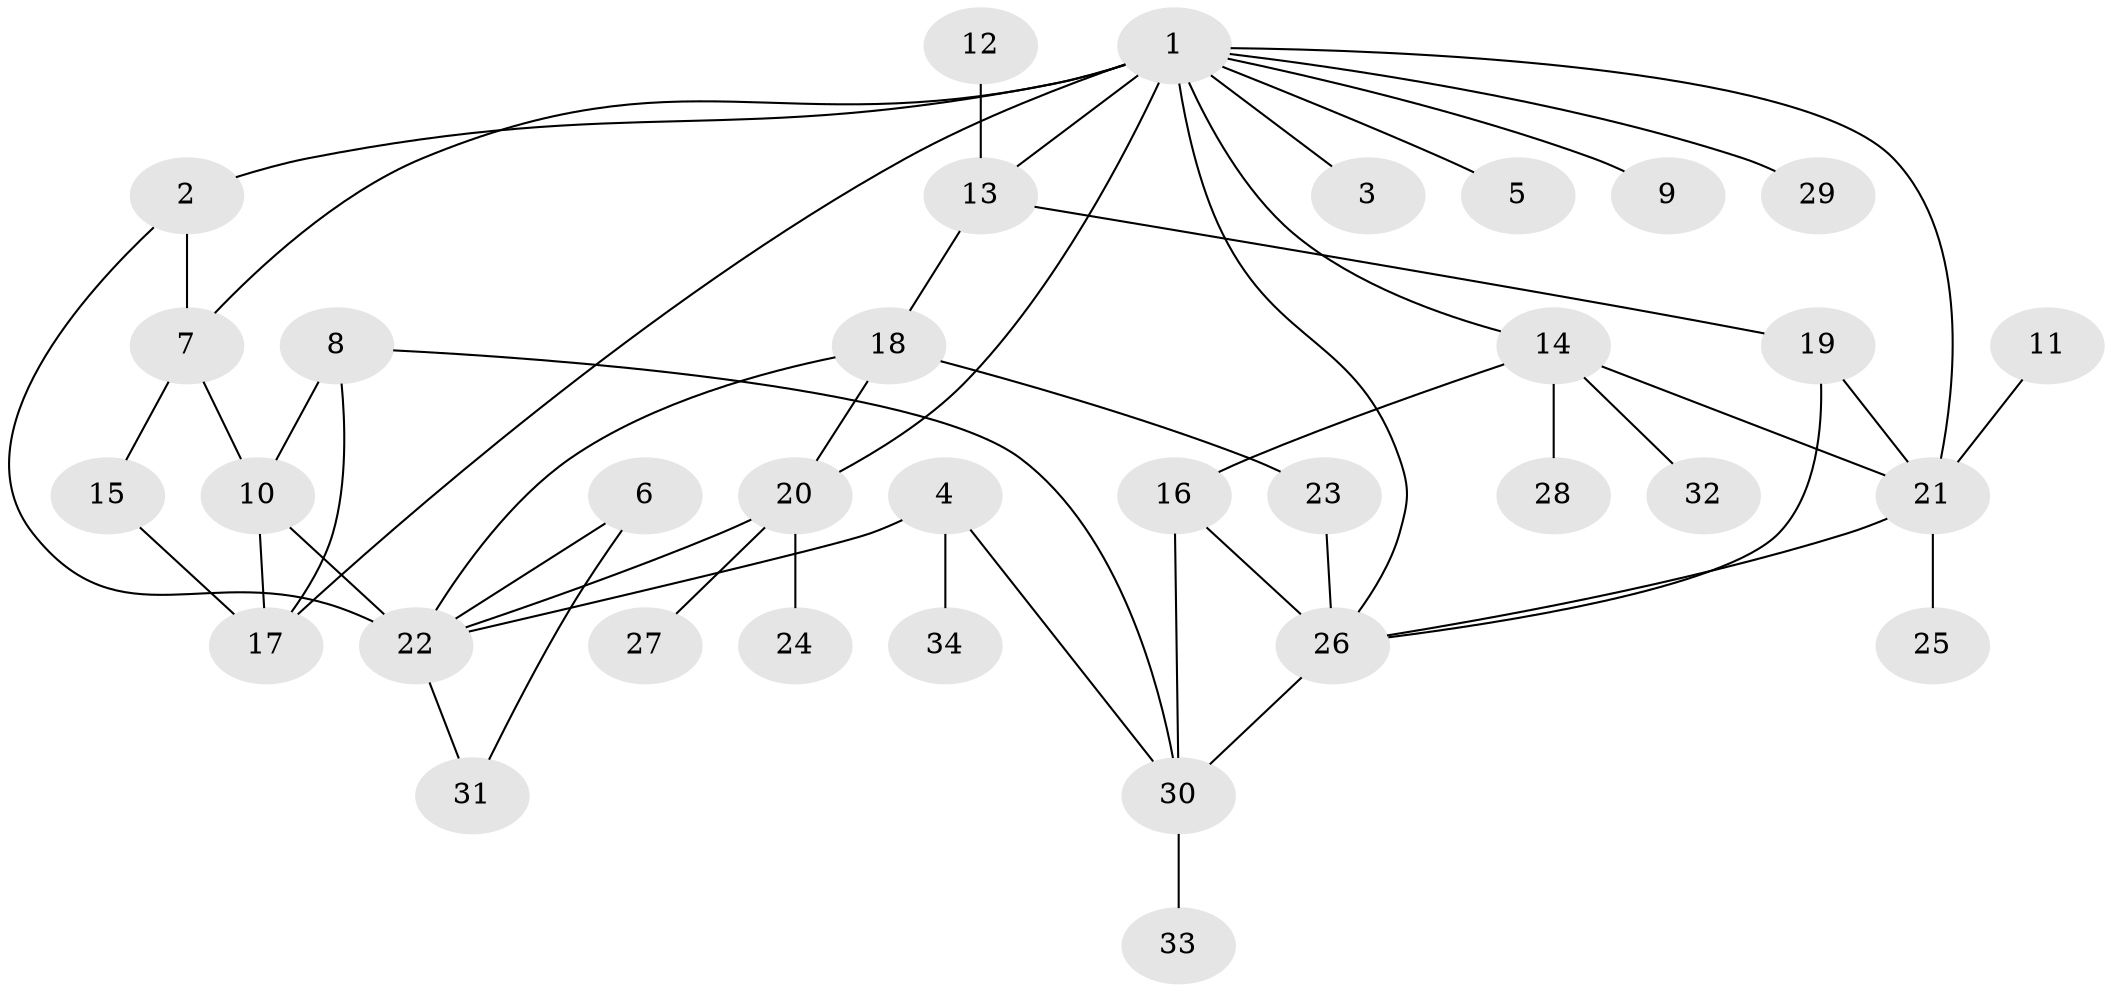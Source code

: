 // original degree distribution, {5: 0.08823529411764706, 3: 0.2647058823529412, 7: 0.014705882352941176, 4: 0.07352941176470588, 2: 0.22058823529411764, 6: 0.029411764705882353, 1: 0.3088235294117647}
// Generated by graph-tools (version 1.1) at 2025/25/03/09/25 03:25:31]
// undirected, 34 vertices, 51 edges
graph export_dot {
graph [start="1"]
  node [color=gray90,style=filled];
  1;
  2;
  3;
  4;
  5;
  6;
  7;
  8;
  9;
  10;
  11;
  12;
  13;
  14;
  15;
  16;
  17;
  18;
  19;
  20;
  21;
  22;
  23;
  24;
  25;
  26;
  27;
  28;
  29;
  30;
  31;
  32;
  33;
  34;
  1 -- 2 [weight=1.0];
  1 -- 3 [weight=1.0];
  1 -- 5 [weight=1.0];
  1 -- 7 [weight=1.0];
  1 -- 9 [weight=1.0];
  1 -- 13 [weight=1.0];
  1 -- 14 [weight=1.0];
  1 -- 17 [weight=2.0];
  1 -- 20 [weight=1.0];
  1 -- 21 [weight=1.0];
  1 -- 26 [weight=1.0];
  1 -- 29 [weight=1.0];
  2 -- 7 [weight=1.0];
  2 -- 22 [weight=1.0];
  4 -- 22 [weight=1.0];
  4 -- 30 [weight=1.0];
  4 -- 34 [weight=1.0];
  6 -- 22 [weight=1.0];
  6 -- 31 [weight=1.0];
  7 -- 10 [weight=1.0];
  7 -- 15 [weight=1.0];
  8 -- 10 [weight=1.0];
  8 -- 17 [weight=1.0];
  8 -- 30 [weight=1.0];
  10 -- 17 [weight=1.0];
  10 -- 22 [weight=1.0];
  11 -- 21 [weight=1.0];
  12 -- 13 [weight=1.0];
  13 -- 18 [weight=1.0];
  13 -- 19 [weight=1.0];
  14 -- 16 [weight=1.0];
  14 -- 21 [weight=1.0];
  14 -- 28 [weight=1.0];
  14 -- 32 [weight=1.0];
  15 -- 17 [weight=1.0];
  16 -- 26 [weight=2.0];
  16 -- 30 [weight=1.0];
  18 -- 20 [weight=1.0];
  18 -- 22 [weight=1.0];
  18 -- 23 [weight=1.0];
  19 -- 21 [weight=1.0];
  19 -- 26 [weight=1.0];
  20 -- 22 [weight=1.0];
  20 -- 24 [weight=1.0];
  20 -- 27 [weight=1.0];
  21 -- 25 [weight=1.0];
  21 -- 26 [weight=1.0];
  22 -- 31 [weight=1.0];
  23 -- 26 [weight=1.0];
  26 -- 30 [weight=1.0];
  30 -- 33 [weight=1.0];
}
